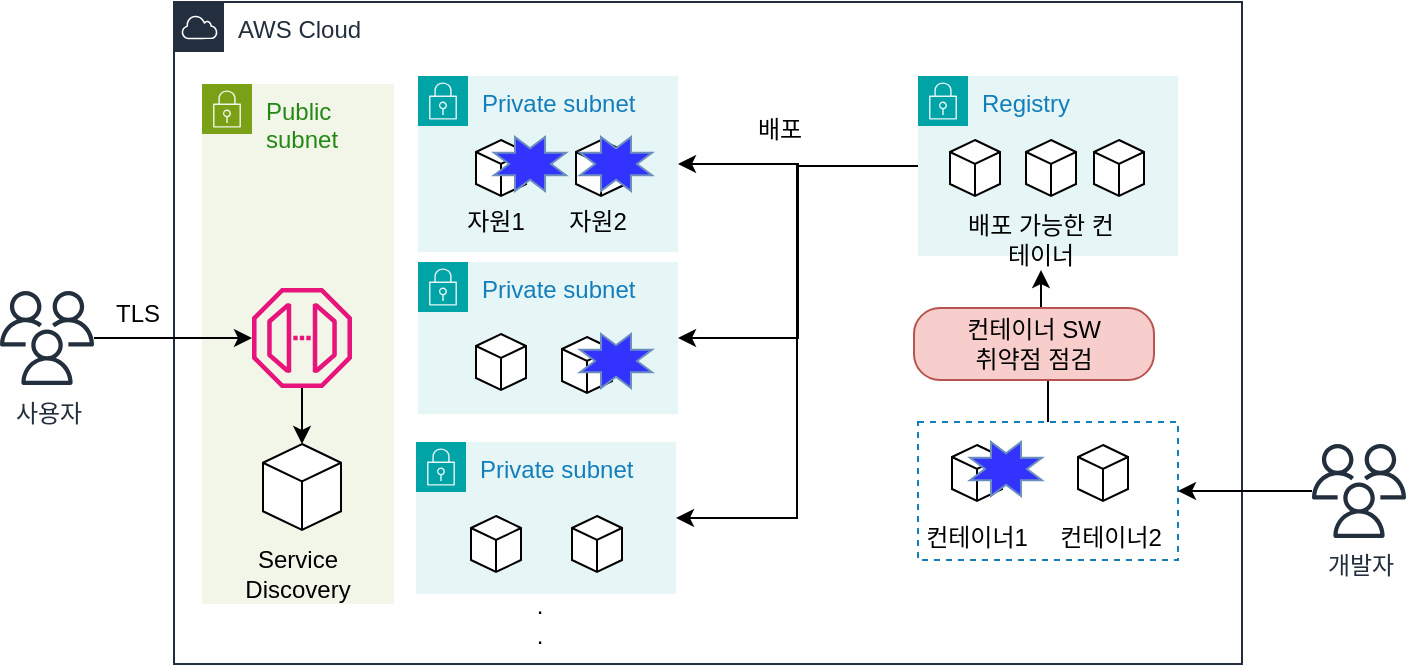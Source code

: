 <mxfile version="22.1.11" type="github">
  <diagram name="페이지-1" id="Fll2SXyJmTGVgI3FMVlQ">
    <mxGraphModel dx="1434" dy="746" grid="0" gridSize="10" guides="1" tooltips="1" connect="1" arrows="1" fold="1" page="1" pageScale="1" pageWidth="827" pageHeight="1169" math="0" shadow="0">
      <root>
        <mxCell id="0" />
        <mxCell id="1" parent="0" />
        <mxCell id="sD-le9rKMJowbdxNYxYG-1" value="AWS Cloud" style="points=[[0,0],[0.25,0],[0.5,0],[0.75,0],[1,0],[1,0.25],[1,0.5],[1,0.75],[1,1],[0.75,1],[0.5,1],[0.25,1],[0,1],[0,0.75],[0,0.5],[0,0.25]];outlineConnect=0;gradientColor=none;html=1;whiteSpace=wrap;fontSize=12;fontStyle=0;container=1;pointerEvents=0;collapsible=0;recursiveResize=0;shape=mxgraph.aws4.group;grIcon=mxgraph.aws4.group_aws_cloud;strokeColor=#232F3E;fillColor=none;verticalAlign=top;align=left;spacingLeft=30;fontColor=#232F3E;dashed=0;" parent="1" vertex="1">
          <mxGeometry x="124" y="97" width="534" height="331" as="geometry" />
        </mxCell>
        <mxCell id="sD-le9rKMJowbdxNYxYG-11" value="Public subnet" style="points=[[0,0],[0.25,0],[0.5,0],[0.75,0],[1,0],[1,0.25],[1,0.5],[1,0.75],[1,1],[0.75,1],[0.5,1],[0.25,1],[0,1],[0,0.75],[0,0.5],[0,0.25]];outlineConnect=0;gradientColor=none;html=1;whiteSpace=wrap;fontSize=12;fontStyle=0;container=1;pointerEvents=0;collapsible=0;recursiveResize=0;shape=mxgraph.aws4.group;grIcon=mxgraph.aws4.group_security_group;grStroke=0;strokeColor=#7AA116;fillColor=#F2F6E8;verticalAlign=top;align=left;spacingLeft=30;fontColor=#248814;dashed=0;" parent="sD-le9rKMJowbdxNYxYG-1" vertex="1">
          <mxGeometry x="14" y="41" width="96" height="260" as="geometry" />
        </mxCell>
        <mxCell id="sD-le9rKMJowbdxNYxYG-12" value="" style="sketch=0;outlineConnect=0;fontColor=#232F3E;gradientColor=none;fillColor=#E7157B;strokeColor=none;dashed=0;verticalLabelPosition=bottom;verticalAlign=top;align=center;html=1;fontSize=12;fontStyle=0;aspect=fixed;pointerEvents=1;shape=mxgraph.aws4.endpoint;" parent="sD-le9rKMJowbdxNYxYG-11" vertex="1">
          <mxGeometry x="25" y="102" width="50" height="50" as="geometry" />
        </mxCell>
        <mxCell id="sD-le9rKMJowbdxNYxYG-13" value="" style="html=1;whiteSpace=wrap;shape=isoCube2;backgroundOutline=1;isoAngle=15;" parent="sD-le9rKMJowbdxNYxYG-11" vertex="1">
          <mxGeometry x="30.5" y="180" width="39" height="43" as="geometry" />
        </mxCell>
        <mxCell id="sD-le9rKMJowbdxNYxYG-14" value="Service Discovery" style="text;html=1;strokeColor=none;fillColor=none;align=center;verticalAlign=middle;whiteSpace=wrap;rounded=0;" parent="sD-le9rKMJowbdxNYxYG-11" vertex="1">
          <mxGeometry x="18" y="230" width="60" height="30" as="geometry" />
        </mxCell>
        <mxCell id="sD-le9rKMJowbdxNYxYG-23" style="edgeStyle=orthogonalEdgeStyle;rounded=0;orthogonalLoop=1;jettySize=auto;html=1;entryX=0.5;entryY=0;entryDx=0;entryDy=0;entryPerimeter=0;" parent="sD-le9rKMJowbdxNYxYG-11" source="sD-le9rKMJowbdxNYxYG-12" target="sD-le9rKMJowbdxNYxYG-13" edge="1">
          <mxGeometry relative="1" as="geometry" />
        </mxCell>
        <mxCell id="sD-le9rKMJowbdxNYxYG-7" value="Private subnet" style="points=[[0,0],[0.25,0],[0.5,0],[0.75,0],[1,0],[1,0.25],[1,0.5],[1,0.75],[1,1],[0.75,1],[0.5,1],[0.25,1],[0,1],[0,0.75],[0,0.5],[0,0.25]];outlineConnect=0;gradientColor=none;html=1;whiteSpace=wrap;fontSize=12;fontStyle=0;container=1;pointerEvents=0;collapsible=0;recursiveResize=0;shape=mxgraph.aws4.group;grIcon=mxgraph.aws4.group_security_group;grStroke=0;strokeColor=#00A4A6;fillColor=#E6F6F7;verticalAlign=top;align=left;spacingLeft=30;fontColor=#147EBA;dashed=0;" parent="sD-le9rKMJowbdxNYxYG-1" vertex="1">
          <mxGeometry x="122" y="37" width="130" height="88" as="geometry" />
        </mxCell>
        <mxCell id="sD-le9rKMJowbdxNYxYG-16" value="" style="html=1;whiteSpace=wrap;shape=isoCube2;backgroundOutline=1;isoAngle=15;" parent="sD-le9rKMJowbdxNYxYG-7" vertex="1">
          <mxGeometry x="29" y="32" width="25" height="28" as="geometry" />
        </mxCell>
        <mxCell id="sD-le9rKMJowbdxNYxYG-17" value="" style="html=1;whiteSpace=wrap;shape=isoCube2;backgroundOutline=1;isoAngle=15;" parent="sD-le9rKMJowbdxNYxYG-7" vertex="1">
          <mxGeometry x="79" y="32" width="25" height="28" as="geometry" />
        </mxCell>
        <mxCell id="sD-le9rKMJowbdxNYxYG-18" value="자원1" style="text;html=1;strokeColor=none;fillColor=none;align=center;verticalAlign=middle;whiteSpace=wrap;rounded=0;" parent="sD-le9rKMJowbdxNYxYG-7" vertex="1">
          <mxGeometry x="9" y="58" width="60" height="30" as="geometry" />
        </mxCell>
        <mxCell id="sD-le9rKMJowbdxNYxYG-19" value="자원2" style="text;html=1;strokeColor=none;fillColor=none;align=center;verticalAlign=middle;whiteSpace=wrap;rounded=0;" parent="sD-le9rKMJowbdxNYxYG-7" vertex="1">
          <mxGeometry x="60" y="58" width="60" height="30" as="geometry" />
        </mxCell>
        <mxCell id="sD-le9rKMJowbdxNYxYG-20" value="" style="verticalLabelPosition=bottom;verticalAlign=top;html=1;shape=mxgraph.basic.8_point_star;fillColor=#3333FF;strokeColor=#6c8ebf;" parent="sD-le9rKMJowbdxNYxYG-7" vertex="1">
          <mxGeometry x="38" y="30.5" width="36" height="27" as="geometry" />
        </mxCell>
        <mxCell id="sD-le9rKMJowbdxNYxYG-21" value="" style="verticalLabelPosition=bottom;verticalAlign=top;html=1;shape=mxgraph.basic.8_point_star;fillColor=#3333FF;strokeColor=#6c8ebf;" parent="sD-le9rKMJowbdxNYxYG-7" vertex="1">
          <mxGeometry x="81" y="30.5" width="36" height="27" as="geometry" />
        </mxCell>
        <mxCell id="sD-le9rKMJowbdxNYxYG-9" value="Private subnet" style="points=[[0,0],[0.25,0],[0.5,0],[0.75,0],[1,0],[1,0.25],[1,0.5],[1,0.75],[1,1],[0.75,1],[0.5,1],[0.25,1],[0,1],[0,0.75],[0,0.5],[0,0.25]];outlineConnect=0;gradientColor=none;html=1;whiteSpace=wrap;fontSize=12;fontStyle=0;container=1;pointerEvents=0;collapsible=0;recursiveResize=0;shape=mxgraph.aws4.group;grIcon=mxgraph.aws4.group_security_group;grStroke=0;strokeColor=#00A4A6;fillColor=#E6F6F7;verticalAlign=top;align=left;spacingLeft=30;fontColor=#147EBA;dashed=0;" parent="sD-le9rKMJowbdxNYxYG-1" vertex="1">
          <mxGeometry x="122" y="130" width="130" height="76" as="geometry" />
        </mxCell>
        <mxCell id="sD-le9rKMJowbdxNYxYG-47" value="" style="html=1;whiteSpace=wrap;shape=isoCube2;backgroundOutline=1;isoAngle=15;" parent="sD-le9rKMJowbdxNYxYG-9" vertex="1">
          <mxGeometry x="72" y="37.5" width="25" height="28" as="geometry" />
        </mxCell>
        <mxCell id="sD-le9rKMJowbdxNYxYG-48" value="" style="verticalLabelPosition=bottom;verticalAlign=top;html=1;shape=mxgraph.basic.8_point_star;fillColor=#3333FF;strokeColor=#6c8ebf;" parent="sD-le9rKMJowbdxNYxYG-9" vertex="1">
          <mxGeometry x="81" y="36" width="36" height="27" as="geometry" />
        </mxCell>
        <mxCell id="sD-le9rKMJowbdxNYxYG-49" value="" style="html=1;whiteSpace=wrap;shape=isoCube2;backgroundOutline=1;isoAngle=15;" parent="sD-le9rKMJowbdxNYxYG-9" vertex="1">
          <mxGeometry x="29" y="36" width="25" height="28" as="geometry" />
        </mxCell>
        <mxCell id="sD-le9rKMJowbdxNYxYG-10" value="Private subnet" style="points=[[0,0],[0.25,0],[0.5,0],[0.75,0],[1,0],[1,0.25],[1,0.5],[1,0.75],[1,1],[0.75,1],[0.5,1],[0.25,1],[0,1],[0,0.75],[0,0.5],[0,0.25]];outlineConnect=0;gradientColor=none;html=1;whiteSpace=wrap;fontSize=12;fontStyle=0;container=1;pointerEvents=0;collapsible=0;recursiveResize=0;shape=mxgraph.aws4.group;grIcon=mxgraph.aws4.group_security_group;grStroke=0;strokeColor=#00A4A6;fillColor=#E6F6F7;verticalAlign=top;align=left;spacingLeft=30;fontColor=#147EBA;dashed=0;" parent="sD-le9rKMJowbdxNYxYG-1" vertex="1">
          <mxGeometry x="121" y="220" width="130" height="76" as="geometry" />
        </mxCell>
        <mxCell id="sD-le9rKMJowbdxNYxYG-50" value="" style="html=1;whiteSpace=wrap;shape=isoCube2;backgroundOutline=1;isoAngle=15;" parent="sD-le9rKMJowbdxNYxYG-10" vertex="1">
          <mxGeometry x="27.5" y="37" width="25" height="28" as="geometry" />
        </mxCell>
        <mxCell id="sD-le9rKMJowbdxNYxYG-51" value="" style="html=1;whiteSpace=wrap;shape=isoCube2;backgroundOutline=1;isoAngle=15;" parent="sD-le9rKMJowbdxNYxYG-10" vertex="1">
          <mxGeometry x="78" y="37" width="25" height="28" as="geometry" />
        </mxCell>
        <mxCell id="sD-le9rKMJowbdxNYxYG-40" style="edgeStyle=orthogonalEdgeStyle;rounded=0;orthogonalLoop=1;jettySize=auto;html=1;" parent="sD-le9rKMJowbdxNYxYG-1" source="sD-le9rKMJowbdxNYxYG-24" target="sD-le9rKMJowbdxNYxYG-7" edge="1">
          <mxGeometry relative="1" as="geometry" />
        </mxCell>
        <mxCell id="sD-le9rKMJowbdxNYxYG-41" style="edgeStyle=orthogonalEdgeStyle;rounded=0;orthogonalLoop=1;jettySize=auto;html=1;entryX=1;entryY=0.5;entryDx=0;entryDy=0;" parent="sD-le9rKMJowbdxNYxYG-1" source="sD-le9rKMJowbdxNYxYG-24" target="sD-le9rKMJowbdxNYxYG-9" edge="1">
          <mxGeometry relative="1" as="geometry" />
        </mxCell>
        <mxCell id="sD-le9rKMJowbdxNYxYG-42" style="edgeStyle=orthogonalEdgeStyle;rounded=0;orthogonalLoop=1;jettySize=auto;html=1;entryX=1;entryY=0.5;entryDx=0;entryDy=0;" parent="sD-le9rKMJowbdxNYxYG-1" source="sD-le9rKMJowbdxNYxYG-24" target="sD-le9rKMJowbdxNYxYG-10" edge="1">
          <mxGeometry relative="1" as="geometry" />
        </mxCell>
        <mxCell id="sD-le9rKMJowbdxNYxYG-24" value="Registry" style="points=[[0,0],[0.25,0],[0.5,0],[0.75,0],[1,0],[1,0.25],[1,0.5],[1,0.75],[1,1],[0.75,1],[0.5,1],[0.25,1],[0,1],[0,0.75],[0,0.5],[0,0.25]];outlineConnect=0;gradientColor=none;html=1;whiteSpace=wrap;fontSize=12;fontStyle=0;container=1;pointerEvents=0;collapsible=0;recursiveResize=0;shape=mxgraph.aws4.group;grIcon=mxgraph.aws4.group_security_group;grStroke=0;strokeColor=#00A4A6;fillColor=#E6F6F7;verticalAlign=top;align=left;spacingLeft=30;fontColor=#147EBA;dashed=0;" parent="sD-le9rKMJowbdxNYxYG-1" vertex="1">
          <mxGeometry x="372" y="37" width="130" height="90" as="geometry" />
        </mxCell>
        <mxCell id="sD-le9rKMJowbdxNYxYG-25" value="" style="html=1;whiteSpace=wrap;shape=isoCube2;backgroundOutline=1;isoAngle=15;" parent="sD-le9rKMJowbdxNYxYG-24" vertex="1">
          <mxGeometry x="16" y="32" width="25" height="28" as="geometry" />
        </mxCell>
        <mxCell id="sD-le9rKMJowbdxNYxYG-28" value="" style="html=1;whiteSpace=wrap;shape=isoCube2;backgroundOutline=1;isoAngle=15;" parent="sD-le9rKMJowbdxNYxYG-24" vertex="1">
          <mxGeometry x="54" y="32" width="25" height="28" as="geometry" />
        </mxCell>
        <mxCell id="sD-le9rKMJowbdxNYxYG-29" value="" style="html=1;whiteSpace=wrap;shape=isoCube2;backgroundOutline=1;isoAngle=15;" parent="sD-le9rKMJowbdxNYxYG-24" vertex="1">
          <mxGeometry x="88" y="32" width="25" height="28" as="geometry" />
        </mxCell>
        <mxCell id="sD-le9rKMJowbdxNYxYG-30" value="배포 가능한 컨테이너" style="text;html=1;strokeColor=none;fillColor=none;align=center;verticalAlign=middle;whiteSpace=wrap;rounded=0;" parent="sD-le9rKMJowbdxNYxYG-24" vertex="1">
          <mxGeometry x="22" y="67" width="79" height="30" as="geometry" />
        </mxCell>
        <mxCell id="sD-le9rKMJowbdxNYxYG-45" style="edgeStyle=orthogonalEdgeStyle;rounded=0;orthogonalLoop=1;jettySize=auto;html=1;entryX=0.5;entryY=1;entryDx=0;entryDy=0;" parent="sD-le9rKMJowbdxNYxYG-1" source="sD-le9rKMJowbdxNYxYG-31" target="sD-le9rKMJowbdxNYxYG-30" edge="1">
          <mxGeometry relative="1" as="geometry" />
        </mxCell>
        <mxCell id="sD-le9rKMJowbdxNYxYG-31" value="" style="fillColor=none;strokeColor=#147EBA;dashed=1;verticalAlign=top;fontStyle=0;fontColor=#147EBA;whiteSpace=wrap;html=1;" parent="sD-le9rKMJowbdxNYxYG-1" vertex="1">
          <mxGeometry x="372" y="210" width="130" height="69" as="geometry" />
        </mxCell>
        <mxCell id="sD-le9rKMJowbdxNYxYG-32" value="" style="html=1;whiteSpace=wrap;shape=isoCube2;backgroundOutline=1;isoAngle=15;" parent="sD-le9rKMJowbdxNYxYG-1" vertex="1">
          <mxGeometry x="389" y="221.5" width="25" height="28" as="geometry" />
        </mxCell>
        <mxCell id="sD-le9rKMJowbdxNYxYG-33" value="" style="verticalLabelPosition=bottom;verticalAlign=top;html=1;shape=mxgraph.basic.8_point_star;fillColor=#3333FF;strokeColor=#6c8ebf;" parent="sD-le9rKMJowbdxNYxYG-1" vertex="1">
          <mxGeometry x="398" y="220" width="36" height="27" as="geometry" />
        </mxCell>
        <mxCell id="sD-le9rKMJowbdxNYxYG-34" value="" style="html=1;whiteSpace=wrap;shape=isoCube2;backgroundOutline=1;isoAngle=15;" parent="sD-le9rKMJowbdxNYxYG-1" vertex="1">
          <mxGeometry x="452" y="221.5" width="25" height="28" as="geometry" />
        </mxCell>
        <mxCell id="sD-le9rKMJowbdxNYxYG-35" value="컨테이너1" style="text;html=1;strokeColor=none;fillColor=none;align=center;verticalAlign=middle;whiteSpace=wrap;rounded=0;" parent="sD-le9rKMJowbdxNYxYG-1" vertex="1">
          <mxGeometry x="362" y="253" width="79" height="30" as="geometry" />
        </mxCell>
        <mxCell id="sD-le9rKMJowbdxNYxYG-36" value="컨테이너2" style="text;html=1;strokeColor=none;fillColor=none;align=center;verticalAlign=middle;whiteSpace=wrap;rounded=0;" parent="sD-le9rKMJowbdxNYxYG-1" vertex="1">
          <mxGeometry x="429" y="253" width="79" height="30" as="geometry" />
        </mxCell>
        <mxCell id="sD-le9rKMJowbdxNYxYG-38" value="TLS" style="text;html=1;strokeColor=none;fillColor=none;align=center;verticalAlign=middle;whiteSpace=wrap;rounded=0;" parent="sD-le9rKMJowbdxNYxYG-1" vertex="1">
          <mxGeometry x="-48" y="141" width="60" height="30" as="geometry" />
        </mxCell>
        <mxCell id="sD-le9rKMJowbdxNYxYG-43" value="배포" style="text;html=1;strokeColor=none;fillColor=none;align=center;verticalAlign=middle;whiteSpace=wrap;rounded=0;" parent="sD-le9rKMJowbdxNYxYG-1" vertex="1">
          <mxGeometry x="273" y="49" width="60" height="30" as="geometry" />
        </mxCell>
        <mxCell id="sD-le9rKMJowbdxNYxYG-46" value="등록" style="text;html=1;strokeColor=none;fillColor=none;align=center;verticalAlign=middle;whiteSpace=wrap;rounded=0;" parent="sD-le9rKMJowbdxNYxYG-1" vertex="1">
          <mxGeometry x="438.5" y="156" width="60" height="30" as="geometry" />
        </mxCell>
        <mxCell id="sD-le9rKMJowbdxNYxYG-52" value=".&lt;br&gt;." style="text;html=1;strokeColor=none;fillColor=none;align=center;verticalAlign=middle;whiteSpace=wrap;rounded=0;" parent="sD-le9rKMJowbdxNYxYG-1" vertex="1">
          <mxGeometry x="153" y="294" width="60" height="30" as="geometry" />
        </mxCell>
        <mxCell id="gerOJLSrgBVhVKeHstC0-1" value="컨테이너 SW &lt;br&gt;취약점 점검" style="rounded=1;whiteSpace=wrap;html=1;fillColor=#f8cecc;strokeColor=#b85450;arcSize=36;" vertex="1" parent="sD-le9rKMJowbdxNYxYG-1">
          <mxGeometry x="370" y="153" width="120" height="36" as="geometry" />
        </mxCell>
        <mxCell id="sD-le9rKMJowbdxNYxYG-15" value="사용자" style="sketch=0;outlineConnect=0;fontColor=#232F3E;gradientColor=none;fillColor=#232F3D;strokeColor=none;dashed=0;verticalLabelPosition=bottom;verticalAlign=top;align=center;html=1;fontSize=12;fontStyle=0;aspect=fixed;pointerEvents=1;shape=mxgraph.aws4.users;" parent="1" vertex="1">
          <mxGeometry x="37" y="241.5" width="47" height="47" as="geometry" />
        </mxCell>
        <mxCell id="sD-le9rKMJowbdxNYxYG-22" style="edgeStyle=orthogonalEdgeStyle;rounded=0;orthogonalLoop=1;jettySize=auto;html=1;" parent="1" source="sD-le9rKMJowbdxNYxYG-15" target="sD-le9rKMJowbdxNYxYG-12" edge="1">
          <mxGeometry relative="1" as="geometry" />
        </mxCell>
        <mxCell id="sD-le9rKMJowbdxNYxYG-44" style="edgeStyle=orthogonalEdgeStyle;rounded=0;orthogonalLoop=1;jettySize=auto;html=1;" parent="1" source="sD-le9rKMJowbdxNYxYG-37" target="sD-le9rKMJowbdxNYxYG-31" edge="1">
          <mxGeometry relative="1" as="geometry" />
        </mxCell>
        <mxCell id="sD-le9rKMJowbdxNYxYG-37" value="개발자" style="sketch=0;outlineConnect=0;fontColor=#232F3E;gradientColor=none;fillColor=#232F3D;strokeColor=none;dashed=0;verticalLabelPosition=bottom;verticalAlign=top;align=center;html=1;fontSize=12;fontStyle=0;aspect=fixed;pointerEvents=1;shape=mxgraph.aws4.users;" parent="1" vertex="1">
          <mxGeometry x="693" y="318" width="47" height="47" as="geometry" />
        </mxCell>
      </root>
    </mxGraphModel>
  </diagram>
</mxfile>
